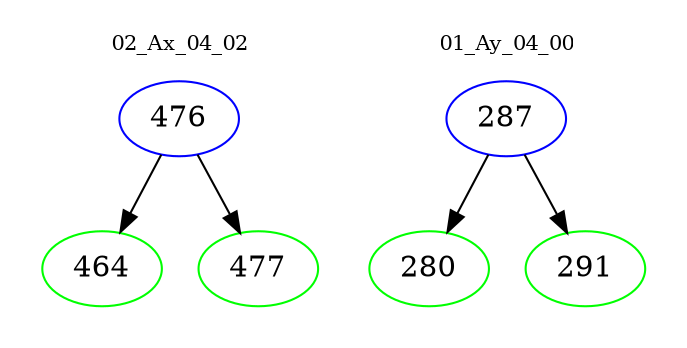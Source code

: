 digraph{
subgraph cluster_0 {
color = white
label = "02_Ax_04_02";
fontsize=10;
T0_476 [label="476", color="blue"]
T0_476 -> T0_464 [color="black"]
T0_464 [label="464", color="green"]
T0_476 -> T0_477 [color="black"]
T0_477 [label="477", color="green"]
}
subgraph cluster_1 {
color = white
label = "01_Ay_04_00";
fontsize=10;
T1_287 [label="287", color="blue"]
T1_287 -> T1_280 [color="black"]
T1_280 [label="280", color="green"]
T1_287 -> T1_291 [color="black"]
T1_291 [label="291", color="green"]
}
}
